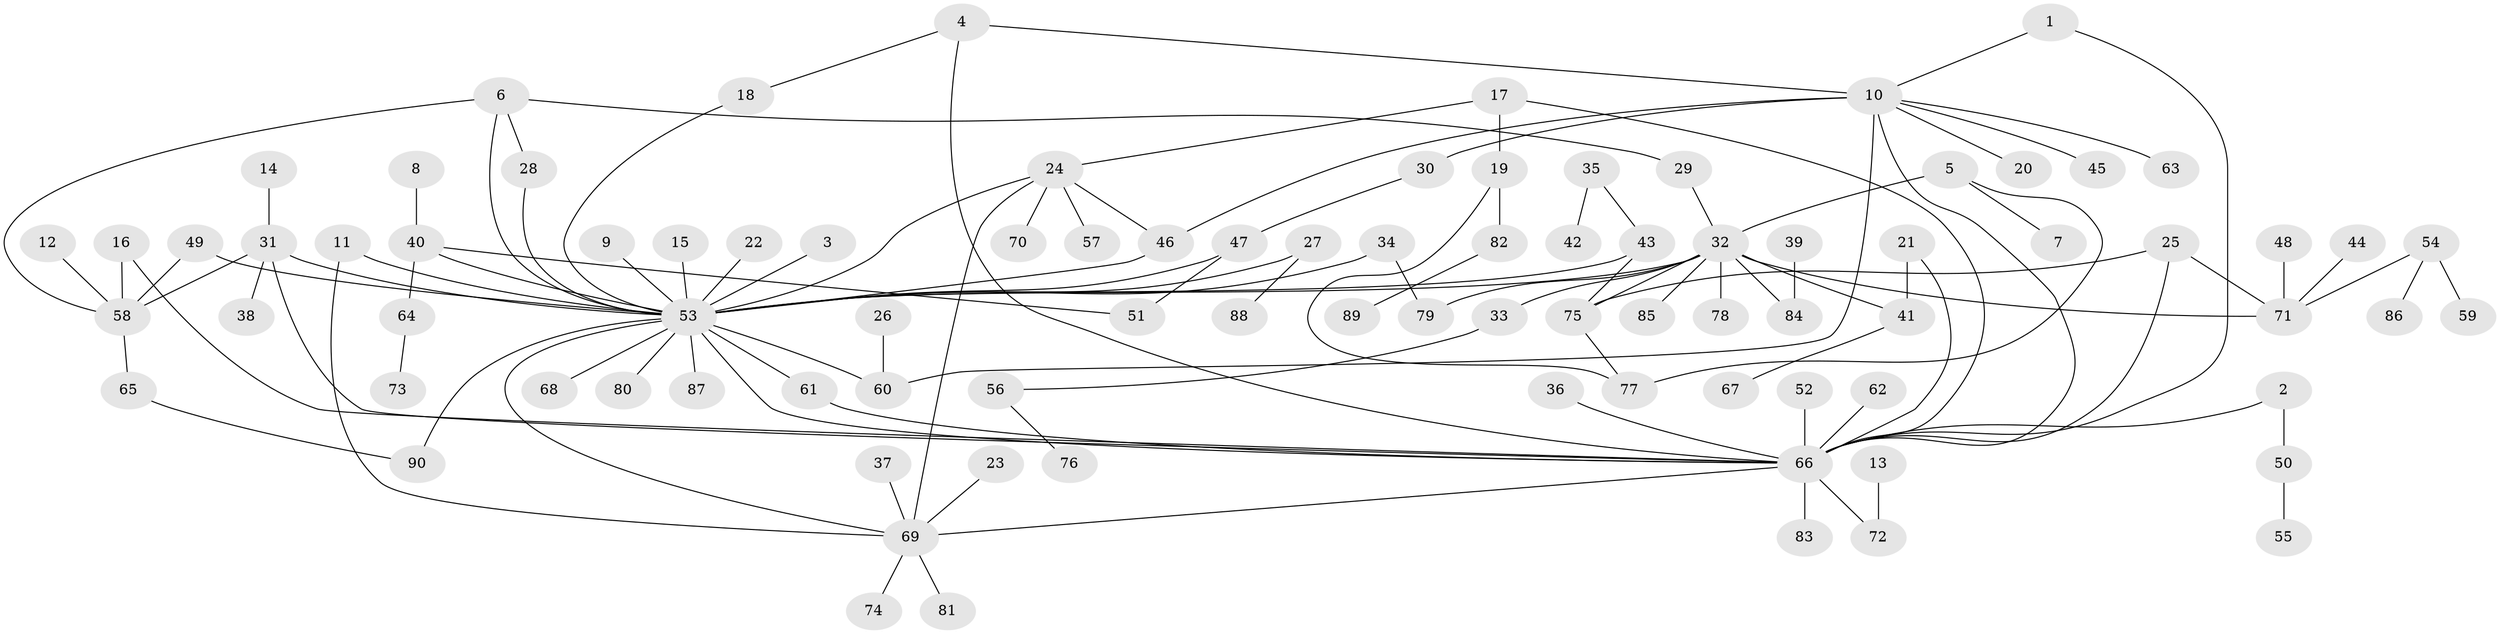 // original degree distribution, {27: 0.0078125, 18: 0.0078125, 12: 0.0078125, 2: 0.171875, 10: 0.015625, 5: 0.015625, 6: 0.0078125, 4: 0.0546875, 9: 0.0078125, 1: 0.515625, 3: 0.1796875, 7: 0.0078125}
// Generated by graph-tools (version 1.1) at 2025/36/03/04/25 23:36:43]
// undirected, 90 vertices, 116 edges
graph export_dot {
  node [color=gray90,style=filled];
  1;
  2;
  3;
  4;
  5;
  6;
  7;
  8;
  9;
  10;
  11;
  12;
  13;
  14;
  15;
  16;
  17;
  18;
  19;
  20;
  21;
  22;
  23;
  24;
  25;
  26;
  27;
  28;
  29;
  30;
  31;
  32;
  33;
  34;
  35;
  36;
  37;
  38;
  39;
  40;
  41;
  42;
  43;
  44;
  45;
  46;
  47;
  48;
  49;
  50;
  51;
  52;
  53;
  54;
  55;
  56;
  57;
  58;
  59;
  60;
  61;
  62;
  63;
  64;
  65;
  66;
  67;
  68;
  69;
  70;
  71;
  72;
  73;
  74;
  75;
  76;
  77;
  78;
  79;
  80;
  81;
  82;
  83;
  84;
  85;
  86;
  87;
  88;
  89;
  90;
  1 -- 10 [weight=1.0];
  1 -- 66 [weight=1.0];
  2 -- 50 [weight=1.0];
  2 -- 66 [weight=1.0];
  3 -- 53 [weight=1.0];
  4 -- 10 [weight=1.0];
  4 -- 18 [weight=1.0];
  4 -- 66 [weight=1.0];
  5 -- 7 [weight=1.0];
  5 -- 32 [weight=1.0];
  5 -- 77 [weight=1.0];
  6 -- 28 [weight=1.0];
  6 -- 29 [weight=1.0];
  6 -- 53 [weight=1.0];
  6 -- 58 [weight=1.0];
  8 -- 40 [weight=1.0];
  9 -- 53 [weight=1.0];
  10 -- 20 [weight=1.0];
  10 -- 30 [weight=2.0];
  10 -- 45 [weight=1.0];
  10 -- 46 [weight=1.0];
  10 -- 60 [weight=1.0];
  10 -- 63 [weight=1.0];
  10 -- 66 [weight=1.0];
  11 -- 53 [weight=1.0];
  11 -- 69 [weight=1.0];
  12 -- 58 [weight=1.0];
  13 -- 72 [weight=1.0];
  14 -- 31 [weight=1.0];
  15 -- 53 [weight=1.0];
  16 -- 58 [weight=1.0];
  16 -- 66 [weight=1.0];
  17 -- 19 [weight=1.0];
  17 -- 24 [weight=1.0];
  17 -- 66 [weight=1.0];
  18 -- 53 [weight=1.0];
  19 -- 77 [weight=1.0];
  19 -- 82 [weight=1.0];
  21 -- 41 [weight=1.0];
  21 -- 66 [weight=1.0];
  22 -- 53 [weight=1.0];
  23 -- 69 [weight=1.0];
  24 -- 46 [weight=1.0];
  24 -- 53 [weight=1.0];
  24 -- 57 [weight=1.0];
  24 -- 69 [weight=1.0];
  24 -- 70 [weight=1.0];
  25 -- 66 [weight=1.0];
  25 -- 71 [weight=1.0];
  25 -- 75 [weight=1.0];
  26 -- 60 [weight=1.0];
  27 -- 53 [weight=1.0];
  27 -- 88 [weight=1.0];
  28 -- 53 [weight=1.0];
  29 -- 32 [weight=1.0];
  30 -- 47 [weight=1.0];
  31 -- 38 [weight=1.0];
  31 -- 53 [weight=1.0];
  31 -- 58 [weight=1.0];
  31 -- 66 [weight=1.0];
  32 -- 33 [weight=1.0];
  32 -- 41 [weight=1.0];
  32 -- 53 [weight=1.0];
  32 -- 71 [weight=1.0];
  32 -- 75 [weight=1.0];
  32 -- 78 [weight=1.0];
  32 -- 79 [weight=1.0];
  32 -- 84 [weight=1.0];
  32 -- 85 [weight=1.0];
  33 -- 56 [weight=1.0];
  34 -- 53 [weight=1.0];
  34 -- 79 [weight=1.0];
  35 -- 42 [weight=1.0];
  35 -- 43 [weight=1.0];
  36 -- 66 [weight=1.0];
  37 -- 69 [weight=1.0];
  39 -- 84 [weight=1.0];
  40 -- 51 [weight=1.0];
  40 -- 53 [weight=1.0];
  40 -- 64 [weight=1.0];
  41 -- 67 [weight=1.0];
  43 -- 53 [weight=1.0];
  43 -- 75 [weight=1.0];
  44 -- 71 [weight=1.0];
  46 -- 53 [weight=1.0];
  47 -- 51 [weight=1.0];
  47 -- 53 [weight=1.0];
  48 -- 71 [weight=1.0];
  49 -- 53 [weight=1.0];
  49 -- 58 [weight=1.0];
  50 -- 55 [weight=1.0];
  52 -- 66 [weight=1.0];
  53 -- 60 [weight=1.0];
  53 -- 61 [weight=1.0];
  53 -- 66 [weight=1.0];
  53 -- 68 [weight=1.0];
  53 -- 69 [weight=1.0];
  53 -- 80 [weight=1.0];
  53 -- 87 [weight=1.0];
  53 -- 90 [weight=1.0];
  54 -- 59 [weight=1.0];
  54 -- 71 [weight=1.0];
  54 -- 86 [weight=1.0];
  56 -- 76 [weight=1.0];
  58 -- 65 [weight=1.0];
  61 -- 66 [weight=1.0];
  62 -- 66 [weight=1.0];
  64 -- 73 [weight=1.0];
  65 -- 90 [weight=1.0];
  66 -- 69 [weight=1.0];
  66 -- 72 [weight=1.0];
  66 -- 83 [weight=1.0];
  69 -- 74 [weight=1.0];
  69 -- 81 [weight=1.0];
  75 -- 77 [weight=1.0];
  82 -- 89 [weight=1.0];
}
